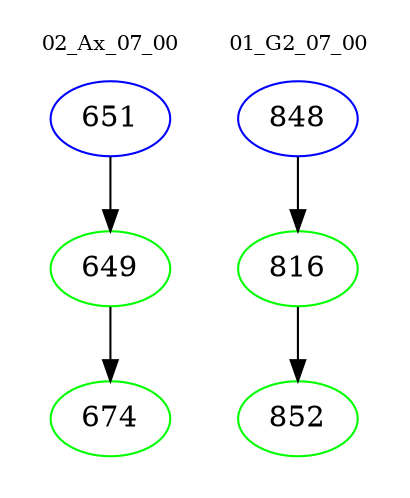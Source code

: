 digraph{
subgraph cluster_0 {
color = white
label = "02_Ax_07_00";
fontsize=10;
T0_651 [label="651", color="blue"]
T0_651 -> T0_649 [color="black"]
T0_649 [label="649", color="green"]
T0_649 -> T0_674 [color="black"]
T0_674 [label="674", color="green"]
}
subgraph cluster_1 {
color = white
label = "01_G2_07_00";
fontsize=10;
T1_848 [label="848", color="blue"]
T1_848 -> T1_816 [color="black"]
T1_816 [label="816", color="green"]
T1_816 -> T1_852 [color="black"]
T1_852 [label="852", color="green"]
}
}
